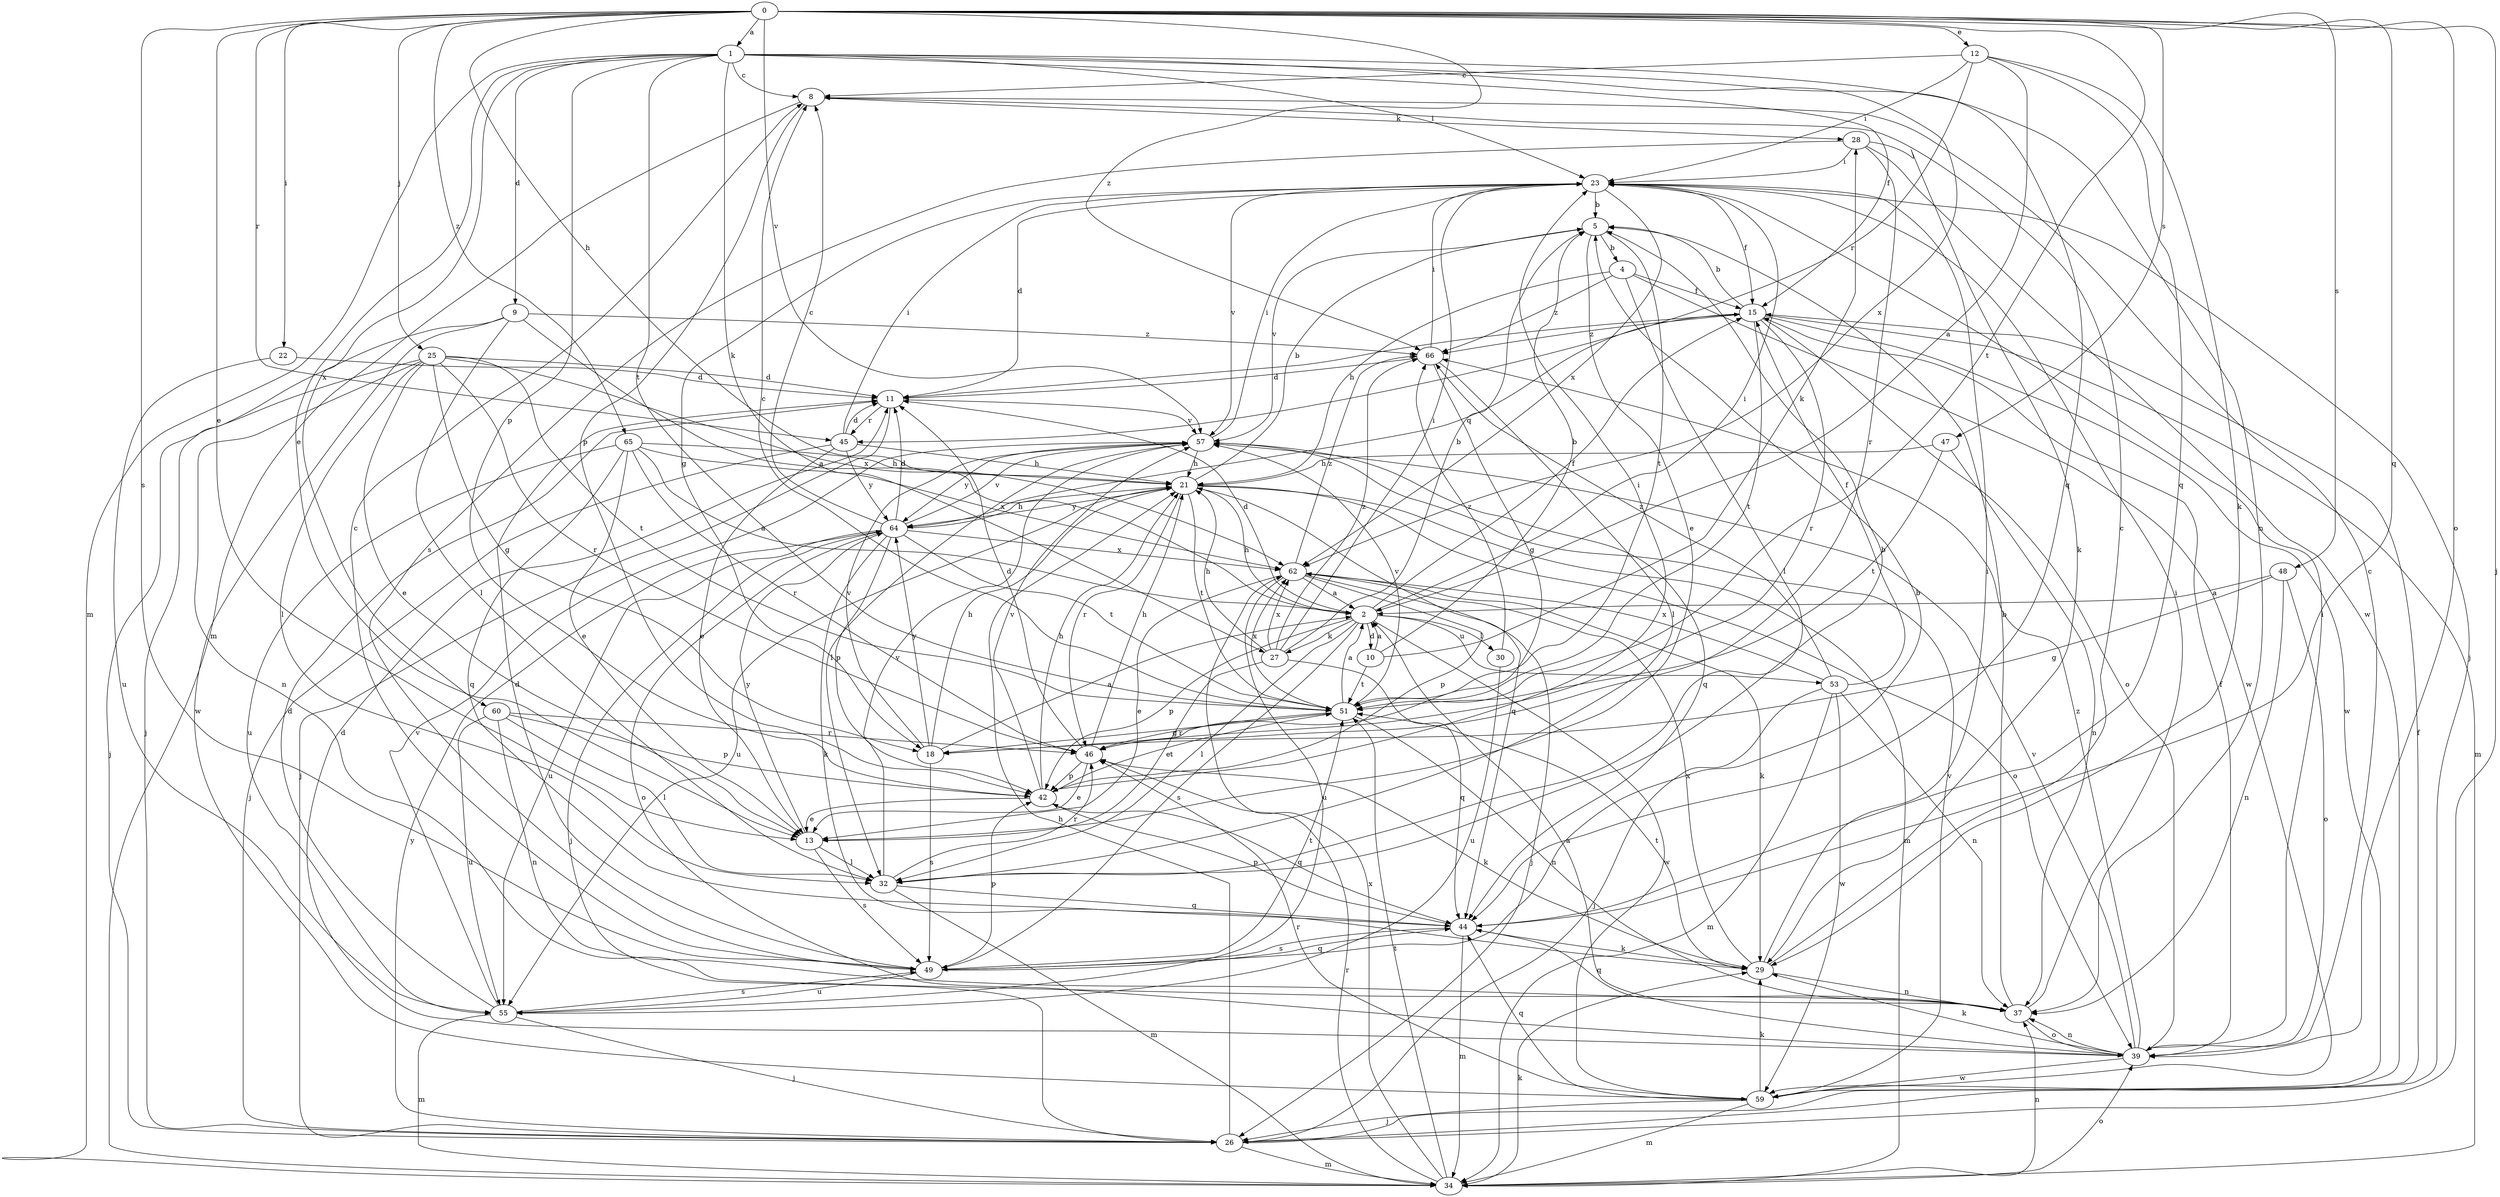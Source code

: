 strict digraph  {
0;
1;
2;
4;
5;
8;
9;
10;
11;
12;
13;
15;
18;
21;
22;
23;
25;
26;
27;
28;
29;
30;
32;
34;
37;
39;
42;
44;
45;
46;
47;
48;
49;
51;
53;
55;
57;
59;
60;
62;
64;
65;
66;
0 -> 1  [label=a];
0 -> 12  [label=e];
0 -> 13  [label=e];
0 -> 21  [label=h];
0 -> 22  [label=i];
0 -> 25  [label=j];
0 -> 26  [label=j];
0 -> 39  [label=o];
0 -> 44  [label=q];
0 -> 45  [label=r];
0 -> 47  [label=s];
0 -> 48  [label=s];
0 -> 49  [label=s];
0 -> 51  [label=t];
0 -> 57  [label=v];
0 -> 65  [label=z];
0 -> 66  [label=z];
1 -> 8  [label=c];
1 -> 9  [label=d];
1 -> 13  [label=e];
1 -> 15  [label=f];
1 -> 23  [label=i];
1 -> 27  [label=k];
1 -> 34  [label=m];
1 -> 37  [label=n];
1 -> 42  [label=p];
1 -> 44  [label=q];
1 -> 51  [label=t];
1 -> 60  [label=x];
1 -> 62  [label=x];
2 -> 10  [label=d];
2 -> 11  [label=d];
2 -> 15  [label=f];
2 -> 21  [label=h];
2 -> 23  [label=i];
2 -> 27  [label=k];
2 -> 30  [label=l];
2 -> 32  [label=l];
2 -> 42  [label=p];
2 -> 49  [label=s];
2 -> 53  [label=u];
2 -> 59  [label=w];
4 -> 15  [label=f];
4 -> 21  [label=h];
4 -> 32  [label=l];
4 -> 59  [label=w];
4 -> 66  [label=z];
5 -> 4  [label=b];
5 -> 13  [label=e];
5 -> 51  [label=t];
5 -> 57  [label=v];
8 -> 28  [label=k];
8 -> 34  [label=m];
8 -> 42  [label=p];
9 -> 2  [label=a];
9 -> 26  [label=j];
9 -> 32  [label=l];
9 -> 59  [label=w];
9 -> 66  [label=z];
10 -> 2  [label=a];
10 -> 5  [label=b];
10 -> 28  [label=k];
10 -> 51  [label=t];
11 -> 15  [label=f];
11 -> 26  [label=j];
11 -> 45  [label=r];
11 -> 57  [label=v];
12 -> 2  [label=a];
12 -> 8  [label=c];
12 -> 23  [label=i];
12 -> 29  [label=k];
12 -> 44  [label=q];
12 -> 45  [label=r];
13 -> 32  [label=l];
13 -> 49  [label=s];
13 -> 64  [label=y];
15 -> 5  [label=b];
15 -> 34  [label=m];
15 -> 39  [label=o];
15 -> 46  [label=r];
15 -> 51  [label=t];
15 -> 59  [label=w];
15 -> 64  [label=q];
15 -> 66  [label=z];
18 -> 2  [label=a];
18 -> 21  [label=h];
18 -> 49  [label=s];
18 -> 57  [label=v];
18 -> 64  [label=y];
21 -> 5  [label=b];
21 -> 34  [label=m];
21 -> 39  [label=o];
21 -> 44  [label=q];
21 -> 46  [label=r];
21 -> 51  [label=t];
21 -> 55  [label=u];
21 -> 64  [label=y];
22 -> 11  [label=d];
22 -> 55  [label=u];
23 -> 5  [label=b];
23 -> 11  [label=d];
23 -> 15  [label=f];
23 -> 18  [label=g];
23 -> 26  [label=j];
23 -> 57  [label=v];
23 -> 62  [label=x];
25 -> 11  [label=d];
25 -> 13  [label=e];
25 -> 18  [label=g];
25 -> 26  [label=j];
25 -> 32  [label=l];
25 -> 37  [label=n];
25 -> 46  [label=r];
25 -> 51  [label=t];
25 -> 62  [label=x];
26 -> 15  [label=f];
26 -> 21  [label=h];
26 -> 34  [label=m];
26 -> 64  [label=y];
27 -> 5  [label=b];
27 -> 13  [label=e];
27 -> 21  [label=h];
27 -> 23  [label=i];
27 -> 44  [label=q];
27 -> 62  [label=x];
27 -> 66  [label=z];
28 -> 23  [label=i];
28 -> 29  [label=k];
28 -> 46  [label=r];
28 -> 49  [label=s];
28 -> 59  [label=w];
29 -> 8  [label=c];
29 -> 23  [label=i];
29 -> 37  [label=n];
29 -> 51  [label=t];
29 -> 62  [label=x];
30 -> 55  [label=u];
30 -> 66  [label=z];
32 -> 5  [label=b];
32 -> 34  [label=m];
32 -> 44  [label=q];
32 -> 46  [label=r];
32 -> 57  [label=v];
34 -> 29  [label=k];
34 -> 37  [label=n];
34 -> 39  [label=o];
34 -> 46  [label=r];
34 -> 51  [label=t];
34 -> 62  [label=x];
37 -> 5  [label=b];
37 -> 23  [label=i];
37 -> 39  [label=o];
37 -> 44  [label=q];
39 -> 2  [label=a];
39 -> 8  [label=c];
39 -> 11  [label=d];
39 -> 15  [label=f];
39 -> 23  [label=i];
39 -> 29  [label=k];
39 -> 37  [label=n];
39 -> 57  [label=v];
39 -> 59  [label=w];
39 -> 66  [label=z];
42 -> 13  [label=e];
42 -> 21  [label=h];
42 -> 23  [label=i];
42 -> 44  [label=q];
42 -> 51  [label=t];
42 -> 57  [label=v];
44 -> 29  [label=k];
44 -> 34  [label=m];
44 -> 42  [label=p];
44 -> 49  [label=s];
45 -> 11  [label=d];
45 -> 13  [label=e];
45 -> 21  [label=h];
45 -> 23  [label=i];
45 -> 26  [label=j];
45 -> 64  [label=y];
46 -> 11  [label=d];
46 -> 13  [label=e];
46 -> 21  [label=h];
46 -> 29  [label=k];
46 -> 42  [label=p];
47 -> 21  [label=h];
47 -> 37  [label=n];
47 -> 51  [label=t];
48 -> 2  [label=a];
48 -> 18  [label=g];
48 -> 37  [label=n];
48 -> 39  [label=o];
49 -> 5  [label=b];
49 -> 8  [label=c];
49 -> 11  [label=d];
49 -> 42  [label=p];
49 -> 44  [label=q];
49 -> 51  [label=t];
49 -> 55  [label=u];
51 -> 2  [label=a];
51 -> 8  [label=c];
51 -> 18  [label=g];
51 -> 37  [label=n];
51 -> 46  [label=r];
51 -> 57  [label=v];
51 -> 62  [label=x];
53 -> 15  [label=f];
53 -> 26  [label=j];
53 -> 34  [label=m];
53 -> 37  [label=n];
53 -> 59  [label=w];
53 -> 62  [label=x];
53 -> 66  [label=z];
55 -> 11  [label=d];
55 -> 26  [label=j];
55 -> 34  [label=m];
55 -> 49  [label=s];
55 -> 57  [label=v];
57 -> 21  [label=h];
57 -> 23  [label=i];
57 -> 32  [label=l];
57 -> 44  [label=q];
57 -> 64  [label=y];
59 -> 26  [label=j];
59 -> 29  [label=k];
59 -> 34  [label=m];
59 -> 44  [label=q];
59 -> 46  [label=r];
59 -> 57  [label=v];
60 -> 32  [label=l];
60 -> 37  [label=n];
60 -> 42  [label=p];
60 -> 46  [label=r];
60 -> 55  [label=u];
62 -> 2  [label=a];
62 -> 13  [label=e];
62 -> 26  [label=j];
62 -> 29  [label=k];
62 -> 42  [label=p];
62 -> 55  [label=u];
62 -> 66  [label=z];
64 -> 8  [label=c];
64 -> 11  [label=d];
64 -> 21  [label=h];
64 -> 26  [label=j];
64 -> 29  [label=k];
64 -> 39  [label=o];
64 -> 42  [label=p];
64 -> 51  [label=t];
64 -> 55  [label=u];
64 -> 57  [label=v];
64 -> 62  [label=x];
65 -> 2  [label=a];
65 -> 13  [label=e];
65 -> 21  [label=h];
65 -> 44  [label=q];
65 -> 46  [label=r];
65 -> 55  [label=u];
65 -> 62  [label=x];
66 -> 11  [label=d];
66 -> 18  [label=g];
66 -> 23  [label=i];
66 -> 32  [label=l];
}
